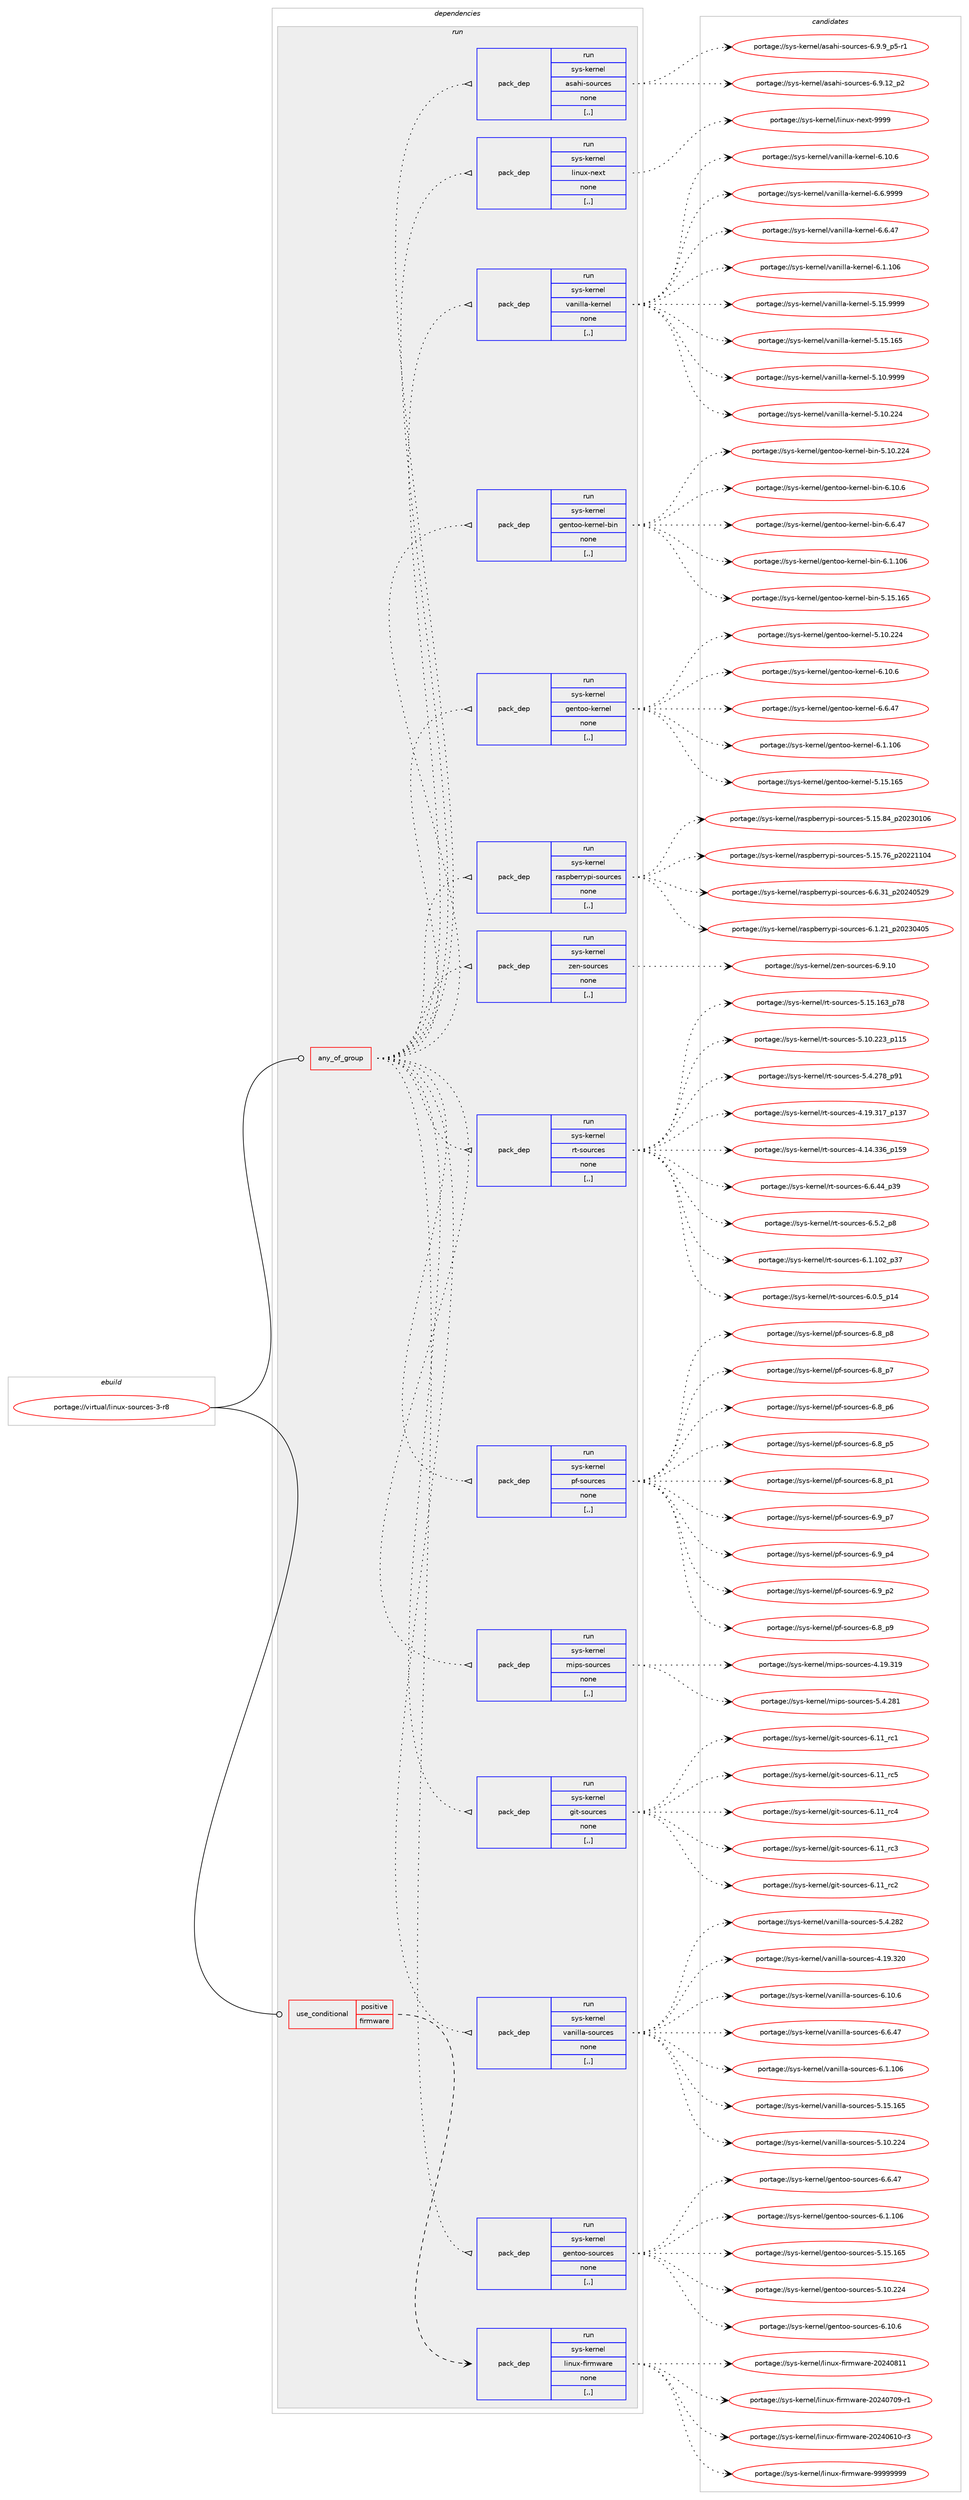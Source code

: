 digraph prolog {

# *************
# Graph options
# *************

newrank=true;
concentrate=true;
compound=true;
graph [rankdir=LR,fontname=Helvetica,fontsize=10,ranksep=1.5];#, ranksep=2.5, nodesep=0.2];
edge  [arrowhead=vee];
node  [fontname=Helvetica,fontsize=10];

# **********
# The ebuild
# **********

subgraph cluster_leftcol {
color=gray;
label=<<i>ebuild</i>>;
id [label="portage://virtual/linux-sources-3-r8", color=red, width=4, href="../virtual/linux-sources-3-r8.svg"];
}

# ****************
# The dependencies
# ****************

subgraph cluster_midcol {
color=gray;
label=<<i>dependencies</i>>;
subgraph cluster_compile {
fillcolor="#eeeeee";
style=filled;
label=<<i>compile</i>>;
}
subgraph cluster_compileandrun {
fillcolor="#eeeeee";
style=filled;
label=<<i>compile and run</i>>;
}
subgraph cluster_run {
fillcolor="#eeeeee";
style=filled;
label=<<i>run</i>>;
subgraph any21 {
dependency1223 [label=<<TABLE BORDER="0" CELLBORDER="1" CELLSPACING="0" CELLPADDING="4"><TR><TD CELLPADDING="10">any_of_group</TD></TR></TABLE>>, shape=none, color=red];subgraph pack993 {
dependency1224 [label=<<TABLE BORDER="0" CELLBORDER="1" CELLSPACING="0" CELLPADDING="4" WIDTH="220"><TR><TD ROWSPAN="6" CELLPADDING="30">pack_dep</TD></TR><TR><TD WIDTH="110">run</TD></TR><TR><TD>sys-kernel</TD></TR><TR><TD>gentoo-sources</TD></TR><TR><TD>none</TD></TR><TR><TD>[,,]</TD></TR></TABLE>>, shape=none, color=blue];
}
dependency1223:e -> dependency1224:w [weight=20,style="dotted",arrowhead="oinv"];
subgraph pack994 {
dependency1225 [label=<<TABLE BORDER="0" CELLBORDER="1" CELLSPACING="0" CELLPADDING="4" WIDTH="220"><TR><TD ROWSPAN="6" CELLPADDING="30">pack_dep</TD></TR><TR><TD WIDTH="110">run</TD></TR><TR><TD>sys-kernel</TD></TR><TR><TD>vanilla-sources</TD></TR><TR><TD>none</TD></TR><TR><TD>[,,]</TD></TR></TABLE>>, shape=none, color=blue];
}
dependency1223:e -> dependency1225:w [weight=20,style="dotted",arrowhead="oinv"];
subgraph pack995 {
dependency1226 [label=<<TABLE BORDER="0" CELLBORDER="1" CELLSPACING="0" CELLPADDING="4" WIDTH="220"><TR><TD ROWSPAN="6" CELLPADDING="30">pack_dep</TD></TR><TR><TD WIDTH="110">run</TD></TR><TR><TD>sys-kernel</TD></TR><TR><TD>git-sources</TD></TR><TR><TD>none</TD></TR><TR><TD>[,,]</TD></TR></TABLE>>, shape=none, color=blue];
}
dependency1223:e -> dependency1226:w [weight=20,style="dotted",arrowhead="oinv"];
subgraph pack996 {
dependency1227 [label=<<TABLE BORDER="0" CELLBORDER="1" CELLSPACING="0" CELLPADDING="4" WIDTH="220"><TR><TD ROWSPAN="6" CELLPADDING="30">pack_dep</TD></TR><TR><TD WIDTH="110">run</TD></TR><TR><TD>sys-kernel</TD></TR><TR><TD>mips-sources</TD></TR><TR><TD>none</TD></TR><TR><TD>[,,]</TD></TR></TABLE>>, shape=none, color=blue];
}
dependency1223:e -> dependency1227:w [weight=20,style="dotted",arrowhead="oinv"];
subgraph pack997 {
dependency1228 [label=<<TABLE BORDER="0" CELLBORDER="1" CELLSPACING="0" CELLPADDING="4" WIDTH="220"><TR><TD ROWSPAN="6" CELLPADDING="30">pack_dep</TD></TR><TR><TD WIDTH="110">run</TD></TR><TR><TD>sys-kernel</TD></TR><TR><TD>pf-sources</TD></TR><TR><TD>none</TD></TR><TR><TD>[,,]</TD></TR></TABLE>>, shape=none, color=blue];
}
dependency1223:e -> dependency1228:w [weight=20,style="dotted",arrowhead="oinv"];
subgraph pack998 {
dependency1229 [label=<<TABLE BORDER="0" CELLBORDER="1" CELLSPACING="0" CELLPADDING="4" WIDTH="220"><TR><TD ROWSPAN="6" CELLPADDING="30">pack_dep</TD></TR><TR><TD WIDTH="110">run</TD></TR><TR><TD>sys-kernel</TD></TR><TR><TD>rt-sources</TD></TR><TR><TD>none</TD></TR><TR><TD>[,,]</TD></TR></TABLE>>, shape=none, color=blue];
}
dependency1223:e -> dependency1229:w [weight=20,style="dotted",arrowhead="oinv"];
subgraph pack999 {
dependency1230 [label=<<TABLE BORDER="0" CELLBORDER="1" CELLSPACING="0" CELLPADDING="4" WIDTH="220"><TR><TD ROWSPAN="6" CELLPADDING="30">pack_dep</TD></TR><TR><TD WIDTH="110">run</TD></TR><TR><TD>sys-kernel</TD></TR><TR><TD>zen-sources</TD></TR><TR><TD>none</TD></TR><TR><TD>[,,]</TD></TR></TABLE>>, shape=none, color=blue];
}
dependency1223:e -> dependency1230:w [weight=20,style="dotted",arrowhead="oinv"];
subgraph pack1000 {
dependency1231 [label=<<TABLE BORDER="0" CELLBORDER="1" CELLSPACING="0" CELLPADDING="4" WIDTH="220"><TR><TD ROWSPAN="6" CELLPADDING="30">pack_dep</TD></TR><TR><TD WIDTH="110">run</TD></TR><TR><TD>sys-kernel</TD></TR><TR><TD>raspberrypi-sources</TD></TR><TR><TD>none</TD></TR><TR><TD>[,,]</TD></TR></TABLE>>, shape=none, color=blue];
}
dependency1223:e -> dependency1231:w [weight=20,style="dotted",arrowhead="oinv"];
subgraph pack1001 {
dependency1232 [label=<<TABLE BORDER="0" CELLBORDER="1" CELLSPACING="0" CELLPADDING="4" WIDTH="220"><TR><TD ROWSPAN="6" CELLPADDING="30">pack_dep</TD></TR><TR><TD WIDTH="110">run</TD></TR><TR><TD>sys-kernel</TD></TR><TR><TD>gentoo-kernel</TD></TR><TR><TD>none</TD></TR><TR><TD>[,,]</TD></TR></TABLE>>, shape=none, color=blue];
}
dependency1223:e -> dependency1232:w [weight=20,style="dotted",arrowhead="oinv"];
subgraph pack1002 {
dependency1233 [label=<<TABLE BORDER="0" CELLBORDER="1" CELLSPACING="0" CELLPADDING="4" WIDTH="220"><TR><TD ROWSPAN="6" CELLPADDING="30">pack_dep</TD></TR><TR><TD WIDTH="110">run</TD></TR><TR><TD>sys-kernel</TD></TR><TR><TD>gentoo-kernel-bin</TD></TR><TR><TD>none</TD></TR><TR><TD>[,,]</TD></TR></TABLE>>, shape=none, color=blue];
}
dependency1223:e -> dependency1233:w [weight=20,style="dotted",arrowhead="oinv"];
subgraph pack1003 {
dependency1234 [label=<<TABLE BORDER="0" CELLBORDER="1" CELLSPACING="0" CELLPADDING="4" WIDTH="220"><TR><TD ROWSPAN="6" CELLPADDING="30">pack_dep</TD></TR><TR><TD WIDTH="110">run</TD></TR><TR><TD>sys-kernel</TD></TR><TR><TD>vanilla-kernel</TD></TR><TR><TD>none</TD></TR><TR><TD>[,,]</TD></TR></TABLE>>, shape=none, color=blue];
}
dependency1223:e -> dependency1234:w [weight=20,style="dotted",arrowhead="oinv"];
subgraph pack1004 {
dependency1235 [label=<<TABLE BORDER="0" CELLBORDER="1" CELLSPACING="0" CELLPADDING="4" WIDTH="220"><TR><TD ROWSPAN="6" CELLPADDING="30">pack_dep</TD></TR><TR><TD WIDTH="110">run</TD></TR><TR><TD>sys-kernel</TD></TR><TR><TD>linux-next</TD></TR><TR><TD>none</TD></TR><TR><TD>[,,]</TD></TR></TABLE>>, shape=none, color=blue];
}
dependency1223:e -> dependency1235:w [weight=20,style="dotted",arrowhead="oinv"];
subgraph pack1005 {
dependency1236 [label=<<TABLE BORDER="0" CELLBORDER="1" CELLSPACING="0" CELLPADDING="4" WIDTH="220"><TR><TD ROWSPAN="6" CELLPADDING="30">pack_dep</TD></TR><TR><TD WIDTH="110">run</TD></TR><TR><TD>sys-kernel</TD></TR><TR><TD>asahi-sources</TD></TR><TR><TD>none</TD></TR><TR><TD>[,,]</TD></TR></TABLE>>, shape=none, color=blue];
}
dependency1223:e -> dependency1236:w [weight=20,style="dotted",arrowhead="oinv"];
}
id:e -> dependency1223:w [weight=20,style="solid",arrowhead="odot"];
subgraph cond211 {
dependency1237 [label=<<TABLE BORDER="0" CELLBORDER="1" CELLSPACING="0" CELLPADDING="4"><TR><TD ROWSPAN="3" CELLPADDING="10">use_conditional</TD></TR><TR><TD>positive</TD></TR><TR><TD>firmware</TD></TR></TABLE>>, shape=none, color=red];
subgraph pack1006 {
dependency1238 [label=<<TABLE BORDER="0" CELLBORDER="1" CELLSPACING="0" CELLPADDING="4" WIDTH="220"><TR><TD ROWSPAN="6" CELLPADDING="30">pack_dep</TD></TR><TR><TD WIDTH="110">run</TD></TR><TR><TD>sys-kernel</TD></TR><TR><TD>linux-firmware</TD></TR><TR><TD>none</TD></TR><TR><TD>[,,]</TD></TR></TABLE>>, shape=none, color=blue];
}
dependency1237:e -> dependency1238:w [weight=20,style="dashed",arrowhead="vee"];
}
id:e -> dependency1237:w [weight=20,style="solid",arrowhead="odot"];
}
}

# **************
# The candidates
# **************

subgraph cluster_choices {
rank=same;
color=gray;
label=<<i>candidates</i>>;

subgraph choice993 {
color=black;
nodesep=1;
choice1151211154510710111411010110847103101110116111111451151111171149910111545544649484654 [label="portage://sys-kernel/gentoo-sources-6.10.6", color=red, width=4,href="../sys-kernel/gentoo-sources-6.10.6.svg"];
choice1151211154510710111411010110847103101110116111111451151111171149910111545544654465255 [label="portage://sys-kernel/gentoo-sources-6.6.47", color=red, width=4,href="../sys-kernel/gentoo-sources-6.6.47.svg"];
choice115121115451071011141101011084710310111011611111145115111117114991011154554464946494854 [label="portage://sys-kernel/gentoo-sources-6.1.106", color=red, width=4,href="../sys-kernel/gentoo-sources-6.1.106.svg"];
choice11512111545107101114110101108471031011101161111114511511111711499101115455346495346495453 [label="portage://sys-kernel/gentoo-sources-5.15.165", color=red, width=4,href="../sys-kernel/gentoo-sources-5.15.165.svg"];
choice11512111545107101114110101108471031011101161111114511511111711499101115455346494846505052 [label="portage://sys-kernel/gentoo-sources-5.10.224", color=red, width=4,href="../sys-kernel/gentoo-sources-5.10.224.svg"];
dependency1224:e -> choice1151211154510710111411010110847103101110116111111451151111171149910111545544649484654:w [style=dotted,weight="100"];
dependency1224:e -> choice1151211154510710111411010110847103101110116111111451151111171149910111545544654465255:w [style=dotted,weight="100"];
dependency1224:e -> choice115121115451071011141101011084710310111011611111145115111117114991011154554464946494854:w [style=dotted,weight="100"];
dependency1224:e -> choice11512111545107101114110101108471031011101161111114511511111711499101115455346495346495453:w [style=dotted,weight="100"];
dependency1224:e -> choice11512111545107101114110101108471031011101161111114511511111711499101115455346494846505052:w [style=dotted,weight="100"];
}
subgraph choice994 {
color=black;
nodesep=1;
choice11512111545107101114110101108471189711010510810897451151111171149910111545544649484654 [label="portage://sys-kernel/vanilla-sources-6.10.6", color=red, width=4,href="../sys-kernel/vanilla-sources-6.10.6.svg"];
choice11512111545107101114110101108471189711010510810897451151111171149910111545544654465255 [label="portage://sys-kernel/vanilla-sources-6.6.47", color=red, width=4,href="../sys-kernel/vanilla-sources-6.6.47.svg"];
choice1151211154510710111411010110847118971101051081089745115111117114991011154554464946494854 [label="portage://sys-kernel/vanilla-sources-6.1.106", color=red, width=4,href="../sys-kernel/vanilla-sources-6.1.106.svg"];
choice115121115451071011141101011084711897110105108108974511511111711499101115455346495346495453 [label="portage://sys-kernel/vanilla-sources-5.15.165", color=red, width=4,href="../sys-kernel/vanilla-sources-5.15.165.svg"];
choice115121115451071011141101011084711897110105108108974511511111711499101115455346494846505052 [label="portage://sys-kernel/vanilla-sources-5.10.224", color=red, width=4,href="../sys-kernel/vanilla-sources-5.10.224.svg"];
choice1151211154510710111411010110847118971101051081089745115111117114991011154553465246505650 [label="portage://sys-kernel/vanilla-sources-5.4.282", color=red, width=4,href="../sys-kernel/vanilla-sources-5.4.282.svg"];
choice115121115451071011141101011084711897110105108108974511511111711499101115455246495746515048 [label="portage://sys-kernel/vanilla-sources-4.19.320", color=red, width=4,href="../sys-kernel/vanilla-sources-4.19.320.svg"];
dependency1225:e -> choice11512111545107101114110101108471189711010510810897451151111171149910111545544649484654:w [style=dotted,weight="100"];
dependency1225:e -> choice11512111545107101114110101108471189711010510810897451151111171149910111545544654465255:w [style=dotted,weight="100"];
dependency1225:e -> choice1151211154510710111411010110847118971101051081089745115111117114991011154554464946494854:w [style=dotted,weight="100"];
dependency1225:e -> choice115121115451071011141101011084711897110105108108974511511111711499101115455346495346495453:w [style=dotted,weight="100"];
dependency1225:e -> choice115121115451071011141101011084711897110105108108974511511111711499101115455346494846505052:w [style=dotted,weight="100"];
dependency1225:e -> choice1151211154510710111411010110847118971101051081089745115111117114991011154553465246505650:w [style=dotted,weight="100"];
dependency1225:e -> choice115121115451071011141101011084711897110105108108974511511111711499101115455246495746515048:w [style=dotted,weight="100"];
}
subgraph choice995 {
color=black;
nodesep=1;
choice115121115451071011141101011084710310511645115111117114991011154554464949951149953 [label="portage://sys-kernel/git-sources-6.11_rc5", color=red, width=4,href="../sys-kernel/git-sources-6.11_rc5.svg"];
choice115121115451071011141101011084710310511645115111117114991011154554464949951149952 [label="portage://sys-kernel/git-sources-6.11_rc4", color=red, width=4,href="../sys-kernel/git-sources-6.11_rc4.svg"];
choice115121115451071011141101011084710310511645115111117114991011154554464949951149951 [label="portage://sys-kernel/git-sources-6.11_rc3", color=red, width=4,href="../sys-kernel/git-sources-6.11_rc3.svg"];
choice115121115451071011141101011084710310511645115111117114991011154554464949951149950 [label="portage://sys-kernel/git-sources-6.11_rc2", color=red, width=4,href="../sys-kernel/git-sources-6.11_rc2.svg"];
choice115121115451071011141101011084710310511645115111117114991011154554464949951149949 [label="portage://sys-kernel/git-sources-6.11_rc1", color=red, width=4,href="../sys-kernel/git-sources-6.11_rc1.svg"];
dependency1226:e -> choice115121115451071011141101011084710310511645115111117114991011154554464949951149953:w [style=dotted,weight="100"];
dependency1226:e -> choice115121115451071011141101011084710310511645115111117114991011154554464949951149952:w [style=dotted,weight="100"];
dependency1226:e -> choice115121115451071011141101011084710310511645115111117114991011154554464949951149951:w [style=dotted,weight="100"];
dependency1226:e -> choice115121115451071011141101011084710310511645115111117114991011154554464949951149950:w [style=dotted,weight="100"];
dependency1226:e -> choice115121115451071011141101011084710310511645115111117114991011154554464949951149949:w [style=dotted,weight="100"];
}
subgraph choice996 {
color=black;
nodesep=1;
choice115121115451071011141101011084710910511211545115111117114991011154553465246505649 [label="portage://sys-kernel/mips-sources-5.4.281", color=red, width=4,href="../sys-kernel/mips-sources-5.4.281.svg"];
choice11512111545107101114110101108471091051121154511511111711499101115455246495746514957 [label="portage://sys-kernel/mips-sources-4.19.319", color=red, width=4,href="../sys-kernel/mips-sources-4.19.319.svg"];
dependency1227:e -> choice115121115451071011141101011084710910511211545115111117114991011154553465246505649:w [style=dotted,weight="100"];
dependency1227:e -> choice11512111545107101114110101108471091051121154511511111711499101115455246495746514957:w [style=dotted,weight="100"];
}
subgraph choice997 {
color=black;
nodesep=1;
choice11512111545107101114110101108471121024511511111711499101115455446579511255 [label="portage://sys-kernel/pf-sources-6.9_p7", color=red, width=4,href="../sys-kernel/pf-sources-6.9_p7.svg"];
choice11512111545107101114110101108471121024511511111711499101115455446579511252 [label="portage://sys-kernel/pf-sources-6.9_p4", color=red, width=4,href="../sys-kernel/pf-sources-6.9_p4.svg"];
choice11512111545107101114110101108471121024511511111711499101115455446579511250 [label="portage://sys-kernel/pf-sources-6.9_p2", color=red, width=4,href="../sys-kernel/pf-sources-6.9_p2.svg"];
choice11512111545107101114110101108471121024511511111711499101115455446569511257 [label="portage://sys-kernel/pf-sources-6.8_p9", color=red, width=4,href="../sys-kernel/pf-sources-6.8_p9.svg"];
choice11512111545107101114110101108471121024511511111711499101115455446569511256 [label="portage://sys-kernel/pf-sources-6.8_p8", color=red, width=4,href="../sys-kernel/pf-sources-6.8_p8.svg"];
choice11512111545107101114110101108471121024511511111711499101115455446569511255 [label="portage://sys-kernel/pf-sources-6.8_p7", color=red, width=4,href="../sys-kernel/pf-sources-6.8_p7.svg"];
choice11512111545107101114110101108471121024511511111711499101115455446569511254 [label="portage://sys-kernel/pf-sources-6.8_p6", color=red, width=4,href="../sys-kernel/pf-sources-6.8_p6.svg"];
choice11512111545107101114110101108471121024511511111711499101115455446569511253 [label="portage://sys-kernel/pf-sources-6.8_p5", color=red, width=4,href="../sys-kernel/pf-sources-6.8_p5.svg"];
choice11512111545107101114110101108471121024511511111711499101115455446569511249 [label="portage://sys-kernel/pf-sources-6.8_p1", color=red, width=4,href="../sys-kernel/pf-sources-6.8_p1.svg"];
dependency1228:e -> choice11512111545107101114110101108471121024511511111711499101115455446579511255:w [style=dotted,weight="100"];
dependency1228:e -> choice11512111545107101114110101108471121024511511111711499101115455446579511252:w [style=dotted,weight="100"];
dependency1228:e -> choice11512111545107101114110101108471121024511511111711499101115455446579511250:w [style=dotted,weight="100"];
dependency1228:e -> choice11512111545107101114110101108471121024511511111711499101115455446569511257:w [style=dotted,weight="100"];
dependency1228:e -> choice11512111545107101114110101108471121024511511111711499101115455446569511256:w [style=dotted,weight="100"];
dependency1228:e -> choice11512111545107101114110101108471121024511511111711499101115455446569511255:w [style=dotted,weight="100"];
dependency1228:e -> choice11512111545107101114110101108471121024511511111711499101115455446569511254:w [style=dotted,weight="100"];
dependency1228:e -> choice11512111545107101114110101108471121024511511111711499101115455446569511253:w [style=dotted,weight="100"];
dependency1228:e -> choice11512111545107101114110101108471121024511511111711499101115455446569511249:w [style=dotted,weight="100"];
}
subgraph choice998 {
color=black;
nodesep=1;
choice1151211154510710111411010110847114116451151111171149910111545544654465252951125157 [label="portage://sys-kernel/rt-sources-6.6.44_p39", color=red, width=4,href="../sys-kernel/rt-sources-6.6.44_p39.svg"];
choice115121115451071011141101011084711411645115111117114991011154554465346509511256 [label="portage://sys-kernel/rt-sources-6.5.2_p8", color=red, width=4,href="../sys-kernel/rt-sources-6.5.2_p8.svg"];
choice115121115451071011141101011084711411645115111117114991011154554464946494850951125155 [label="portage://sys-kernel/rt-sources-6.1.102_p37", color=red, width=4,href="../sys-kernel/rt-sources-6.1.102_p37.svg"];
choice11512111545107101114110101108471141164511511111711499101115455446484653951124952 [label="portage://sys-kernel/rt-sources-6.0.5_p14", color=red, width=4,href="../sys-kernel/rt-sources-6.0.5_p14.svg"];
choice11512111545107101114110101108471141164511511111711499101115455346495346495451951125556 [label="portage://sys-kernel/rt-sources-5.15.163_p78", color=red, width=4,href="../sys-kernel/rt-sources-5.15.163_p78.svg"];
choice1151211154510710111411010110847114116451151111171149910111545534649484650505195112494953 [label="portage://sys-kernel/rt-sources-5.10.223_p115", color=red, width=4,href="../sys-kernel/rt-sources-5.10.223_p115.svg"];
choice115121115451071011141101011084711411645115111117114991011154553465246505556951125749 [label="portage://sys-kernel/rt-sources-5.4.278_p91", color=red, width=4,href="../sys-kernel/rt-sources-5.4.278_p91.svg"];
choice1151211154510710111411010110847114116451151111171149910111545524649574651495595112495155 [label="portage://sys-kernel/rt-sources-4.19.317_p137", color=red, width=4,href="../sys-kernel/rt-sources-4.19.317_p137.svg"];
choice1151211154510710111411010110847114116451151111171149910111545524649524651515495112495357 [label="portage://sys-kernel/rt-sources-4.14.336_p159", color=red, width=4,href="../sys-kernel/rt-sources-4.14.336_p159.svg"];
dependency1229:e -> choice1151211154510710111411010110847114116451151111171149910111545544654465252951125157:w [style=dotted,weight="100"];
dependency1229:e -> choice115121115451071011141101011084711411645115111117114991011154554465346509511256:w [style=dotted,weight="100"];
dependency1229:e -> choice115121115451071011141101011084711411645115111117114991011154554464946494850951125155:w [style=dotted,weight="100"];
dependency1229:e -> choice11512111545107101114110101108471141164511511111711499101115455446484653951124952:w [style=dotted,weight="100"];
dependency1229:e -> choice11512111545107101114110101108471141164511511111711499101115455346495346495451951125556:w [style=dotted,weight="100"];
dependency1229:e -> choice1151211154510710111411010110847114116451151111171149910111545534649484650505195112494953:w [style=dotted,weight="100"];
dependency1229:e -> choice115121115451071011141101011084711411645115111117114991011154553465246505556951125749:w [style=dotted,weight="100"];
dependency1229:e -> choice1151211154510710111411010110847114116451151111171149910111545524649574651495595112495155:w [style=dotted,weight="100"];
dependency1229:e -> choice1151211154510710111411010110847114116451151111171149910111545524649524651515495112495357:w [style=dotted,weight="100"];
}
subgraph choice999 {
color=black;
nodesep=1;
choice1151211154510710111411010110847122101110451151111171149910111545544657464948 [label="portage://sys-kernel/zen-sources-6.9.10", color=red, width=4,href="../sys-kernel/zen-sources-6.9.10.svg"];
dependency1230:e -> choice1151211154510710111411010110847122101110451151111171149910111545544657464948:w [style=dotted,weight="100"];
}
subgraph choice1000 {
color=black;
nodesep=1;
choice11512111545107101114110101108471149711511298101114114121112105451151111171149910111545544654465149951125048505248535057 [label="portage://sys-kernel/raspberrypi-sources-6.6.31_p20240529", color=red, width=4,href="../sys-kernel/raspberrypi-sources-6.6.31_p20240529.svg"];
choice11512111545107101114110101108471149711511298101114114121112105451151111171149910111545544649465049951125048505148524853 [label="portage://sys-kernel/raspberrypi-sources-6.1.21_p20230405", color=red, width=4,href="../sys-kernel/raspberrypi-sources-6.1.21_p20230405.svg"];
choice1151211154510710111411010110847114971151129810111411412111210545115111117114991011154553464953465652951125048505148494854 [label="portage://sys-kernel/raspberrypi-sources-5.15.84_p20230106", color=red, width=4,href="../sys-kernel/raspberrypi-sources-5.15.84_p20230106.svg"];
choice1151211154510710111411010110847114971151129810111411412111210545115111117114991011154553464953465554951125048505049494852 [label="portage://sys-kernel/raspberrypi-sources-5.15.76_p20221104", color=red, width=4,href="../sys-kernel/raspberrypi-sources-5.15.76_p20221104.svg"];
dependency1231:e -> choice11512111545107101114110101108471149711511298101114114121112105451151111171149910111545544654465149951125048505248535057:w [style=dotted,weight="100"];
dependency1231:e -> choice11512111545107101114110101108471149711511298101114114121112105451151111171149910111545544649465049951125048505148524853:w [style=dotted,weight="100"];
dependency1231:e -> choice1151211154510710111411010110847114971151129810111411412111210545115111117114991011154553464953465652951125048505148494854:w [style=dotted,weight="100"];
dependency1231:e -> choice1151211154510710111411010110847114971151129810111411412111210545115111117114991011154553464953465554951125048505049494852:w [style=dotted,weight="100"];
}
subgraph choice1001 {
color=black;
nodesep=1;
choice11512111545107101114110101108471031011101161111114510710111411010110845544649484654 [label="portage://sys-kernel/gentoo-kernel-6.10.6", color=red, width=4,href="../sys-kernel/gentoo-kernel-6.10.6.svg"];
choice11512111545107101114110101108471031011101161111114510710111411010110845544654465255 [label="portage://sys-kernel/gentoo-kernel-6.6.47", color=red, width=4,href="../sys-kernel/gentoo-kernel-6.6.47.svg"];
choice1151211154510710111411010110847103101110116111111451071011141101011084554464946494854 [label="portage://sys-kernel/gentoo-kernel-6.1.106", color=red, width=4,href="../sys-kernel/gentoo-kernel-6.1.106.svg"];
choice115121115451071011141101011084710310111011611111145107101114110101108455346495346495453 [label="portage://sys-kernel/gentoo-kernel-5.15.165", color=red, width=4,href="../sys-kernel/gentoo-kernel-5.15.165.svg"];
choice115121115451071011141101011084710310111011611111145107101114110101108455346494846505052 [label="portage://sys-kernel/gentoo-kernel-5.10.224", color=red, width=4,href="../sys-kernel/gentoo-kernel-5.10.224.svg"];
dependency1232:e -> choice11512111545107101114110101108471031011101161111114510710111411010110845544649484654:w [style=dotted,weight="100"];
dependency1232:e -> choice11512111545107101114110101108471031011101161111114510710111411010110845544654465255:w [style=dotted,weight="100"];
dependency1232:e -> choice1151211154510710111411010110847103101110116111111451071011141101011084554464946494854:w [style=dotted,weight="100"];
dependency1232:e -> choice115121115451071011141101011084710310111011611111145107101114110101108455346495346495453:w [style=dotted,weight="100"];
dependency1232:e -> choice115121115451071011141101011084710310111011611111145107101114110101108455346494846505052:w [style=dotted,weight="100"];
}
subgraph choice1002 {
color=black;
nodesep=1;
choice115121115451071011141101011084710310111011611111145107101114110101108459810511045544649484654 [label="portage://sys-kernel/gentoo-kernel-bin-6.10.6", color=red, width=4,href="../sys-kernel/gentoo-kernel-bin-6.10.6.svg"];
choice115121115451071011141101011084710310111011611111145107101114110101108459810511045544654465255 [label="portage://sys-kernel/gentoo-kernel-bin-6.6.47", color=red, width=4,href="../sys-kernel/gentoo-kernel-bin-6.6.47.svg"];
choice11512111545107101114110101108471031011101161111114510710111411010110845981051104554464946494854 [label="portage://sys-kernel/gentoo-kernel-bin-6.1.106", color=red, width=4,href="../sys-kernel/gentoo-kernel-bin-6.1.106.svg"];
choice1151211154510710111411010110847103101110116111111451071011141101011084598105110455346495346495453 [label="portage://sys-kernel/gentoo-kernel-bin-5.15.165", color=red, width=4,href="../sys-kernel/gentoo-kernel-bin-5.15.165.svg"];
choice1151211154510710111411010110847103101110116111111451071011141101011084598105110455346494846505052 [label="portage://sys-kernel/gentoo-kernel-bin-5.10.224", color=red, width=4,href="../sys-kernel/gentoo-kernel-bin-5.10.224.svg"];
dependency1233:e -> choice115121115451071011141101011084710310111011611111145107101114110101108459810511045544649484654:w [style=dotted,weight="100"];
dependency1233:e -> choice115121115451071011141101011084710310111011611111145107101114110101108459810511045544654465255:w [style=dotted,weight="100"];
dependency1233:e -> choice11512111545107101114110101108471031011101161111114510710111411010110845981051104554464946494854:w [style=dotted,weight="100"];
dependency1233:e -> choice1151211154510710111411010110847103101110116111111451071011141101011084598105110455346495346495453:w [style=dotted,weight="100"];
dependency1233:e -> choice1151211154510710111411010110847103101110116111111451071011141101011084598105110455346494846505052:w [style=dotted,weight="100"];
}
subgraph choice1003 {
color=black;
nodesep=1;
choice115121115451071011141101011084711897110105108108974510710111411010110845544649484654 [label="portage://sys-kernel/vanilla-kernel-6.10.6", color=red, width=4,href="../sys-kernel/vanilla-kernel-6.10.6.svg"];
choice1151211154510710111411010110847118971101051081089745107101114110101108455446544657575757 [label="portage://sys-kernel/vanilla-kernel-6.6.9999", color=red, width=4,href="../sys-kernel/vanilla-kernel-6.6.9999.svg"];
choice115121115451071011141101011084711897110105108108974510710111411010110845544654465255 [label="portage://sys-kernel/vanilla-kernel-6.6.47", color=red, width=4,href="../sys-kernel/vanilla-kernel-6.6.47.svg"];
choice11512111545107101114110101108471189711010510810897451071011141101011084554464946494854 [label="portage://sys-kernel/vanilla-kernel-6.1.106", color=red, width=4,href="../sys-kernel/vanilla-kernel-6.1.106.svg"];
choice115121115451071011141101011084711897110105108108974510710111411010110845534649534657575757 [label="portage://sys-kernel/vanilla-kernel-5.15.9999", color=red, width=4,href="../sys-kernel/vanilla-kernel-5.15.9999.svg"];
choice1151211154510710111411010110847118971101051081089745107101114110101108455346495346495453 [label="portage://sys-kernel/vanilla-kernel-5.15.165", color=red, width=4,href="../sys-kernel/vanilla-kernel-5.15.165.svg"];
choice115121115451071011141101011084711897110105108108974510710111411010110845534649484657575757 [label="portage://sys-kernel/vanilla-kernel-5.10.9999", color=red, width=4,href="../sys-kernel/vanilla-kernel-5.10.9999.svg"];
choice1151211154510710111411010110847118971101051081089745107101114110101108455346494846505052 [label="portage://sys-kernel/vanilla-kernel-5.10.224", color=red, width=4,href="../sys-kernel/vanilla-kernel-5.10.224.svg"];
dependency1234:e -> choice115121115451071011141101011084711897110105108108974510710111411010110845544649484654:w [style=dotted,weight="100"];
dependency1234:e -> choice1151211154510710111411010110847118971101051081089745107101114110101108455446544657575757:w [style=dotted,weight="100"];
dependency1234:e -> choice115121115451071011141101011084711897110105108108974510710111411010110845544654465255:w [style=dotted,weight="100"];
dependency1234:e -> choice11512111545107101114110101108471189711010510810897451071011141101011084554464946494854:w [style=dotted,weight="100"];
dependency1234:e -> choice115121115451071011141101011084711897110105108108974510710111411010110845534649534657575757:w [style=dotted,weight="100"];
dependency1234:e -> choice1151211154510710111411010110847118971101051081089745107101114110101108455346495346495453:w [style=dotted,weight="100"];
dependency1234:e -> choice115121115451071011141101011084711897110105108108974510710111411010110845534649484657575757:w [style=dotted,weight="100"];
dependency1234:e -> choice1151211154510710111411010110847118971101051081089745107101114110101108455346494846505052:w [style=dotted,weight="100"];
}
subgraph choice1004 {
color=black;
nodesep=1;
choice1151211154510710111411010110847108105110117120451101011201164557575757 [label="portage://sys-kernel/linux-next-9999", color=red, width=4,href="../sys-kernel/linux-next-9999.svg"];
dependency1235:e -> choice1151211154510710111411010110847108105110117120451101011201164557575757:w [style=dotted,weight="100"];
}
subgraph choice1005 {
color=black;
nodesep=1;
choice115121115451071011141101011084797115971041054511511111711499101115455446574649509511250 [label="portage://sys-kernel/asahi-sources-6.9.12_p2", color=red, width=4,href="../sys-kernel/asahi-sources-6.9.12_p2.svg"];
choice11512111545107101114110101108479711597104105451151111171149910111545544657465795112534511449 [label="portage://sys-kernel/asahi-sources-6.9.9_p5-r1", color=red, width=4,href="../sys-kernel/asahi-sources-6.9.9_p5-r1.svg"];
dependency1236:e -> choice115121115451071011141101011084797115971041054511511111711499101115455446574649509511250:w [style=dotted,weight="100"];
dependency1236:e -> choice11512111545107101114110101108479711597104105451151111171149910111545544657465795112534511449:w [style=dotted,weight="100"];
}
subgraph choice1006 {
color=black;
nodesep=1;
choice11512111545107101114110101108471081051101171204510210511410911997114101455757575757575757 [label="portage://sys-kernel/linux-firmware-99999999", color=red, width=4,href="../sys-kernel/linux-firmware-99999999.svg"];
choice11512111545107101114110101108471081051101171204510210511410911997114101455048505248564949 [label="portage://sys-kernel/linux-firmware-20240811", color=red, width=4,href="../sys-kernel/linux-firmware-20240811.svg"];
choice115121115451071011141101011084710810511011712045102105114109119971141014550485052485548574511449 [label="portage://sys-kernel/linux-firmware-20240709-r1", color=red, width=4,href="../sys-kernel/linux-firmware-20240709-r1.svg"];
choice115121115451071011141101011084710810511011712045102105114109119971141014550485052485449484511451 [label="portage://sys-kernel/linux-firmware-20240610-r3", color=red, width=4,href="../sys-kernel/linux-firmware-20240610-r3.svg"];
dependency1238:e -> choice11512111545107101114110101108471081051101171204510210511410911997114101455757575757575757:w [style=dotted,weight="100"];
dependency1238:e -> choice11512111545107101114110101108471081051101171204510210511410911997114101455048505248564949:w [style=dotted,weight="100"];
dependency1238:e -> choice115121115451071011141101011084710810511011712045102105114109119971141014550485052485548574511449:w [style=dotted,weight="100"];
dependency1238:e -> choice115121115451071011141101011084710810511011712045102105114109119971141014550485052485449484511451:w [style=dotted,weight="100"];
}
}

}
